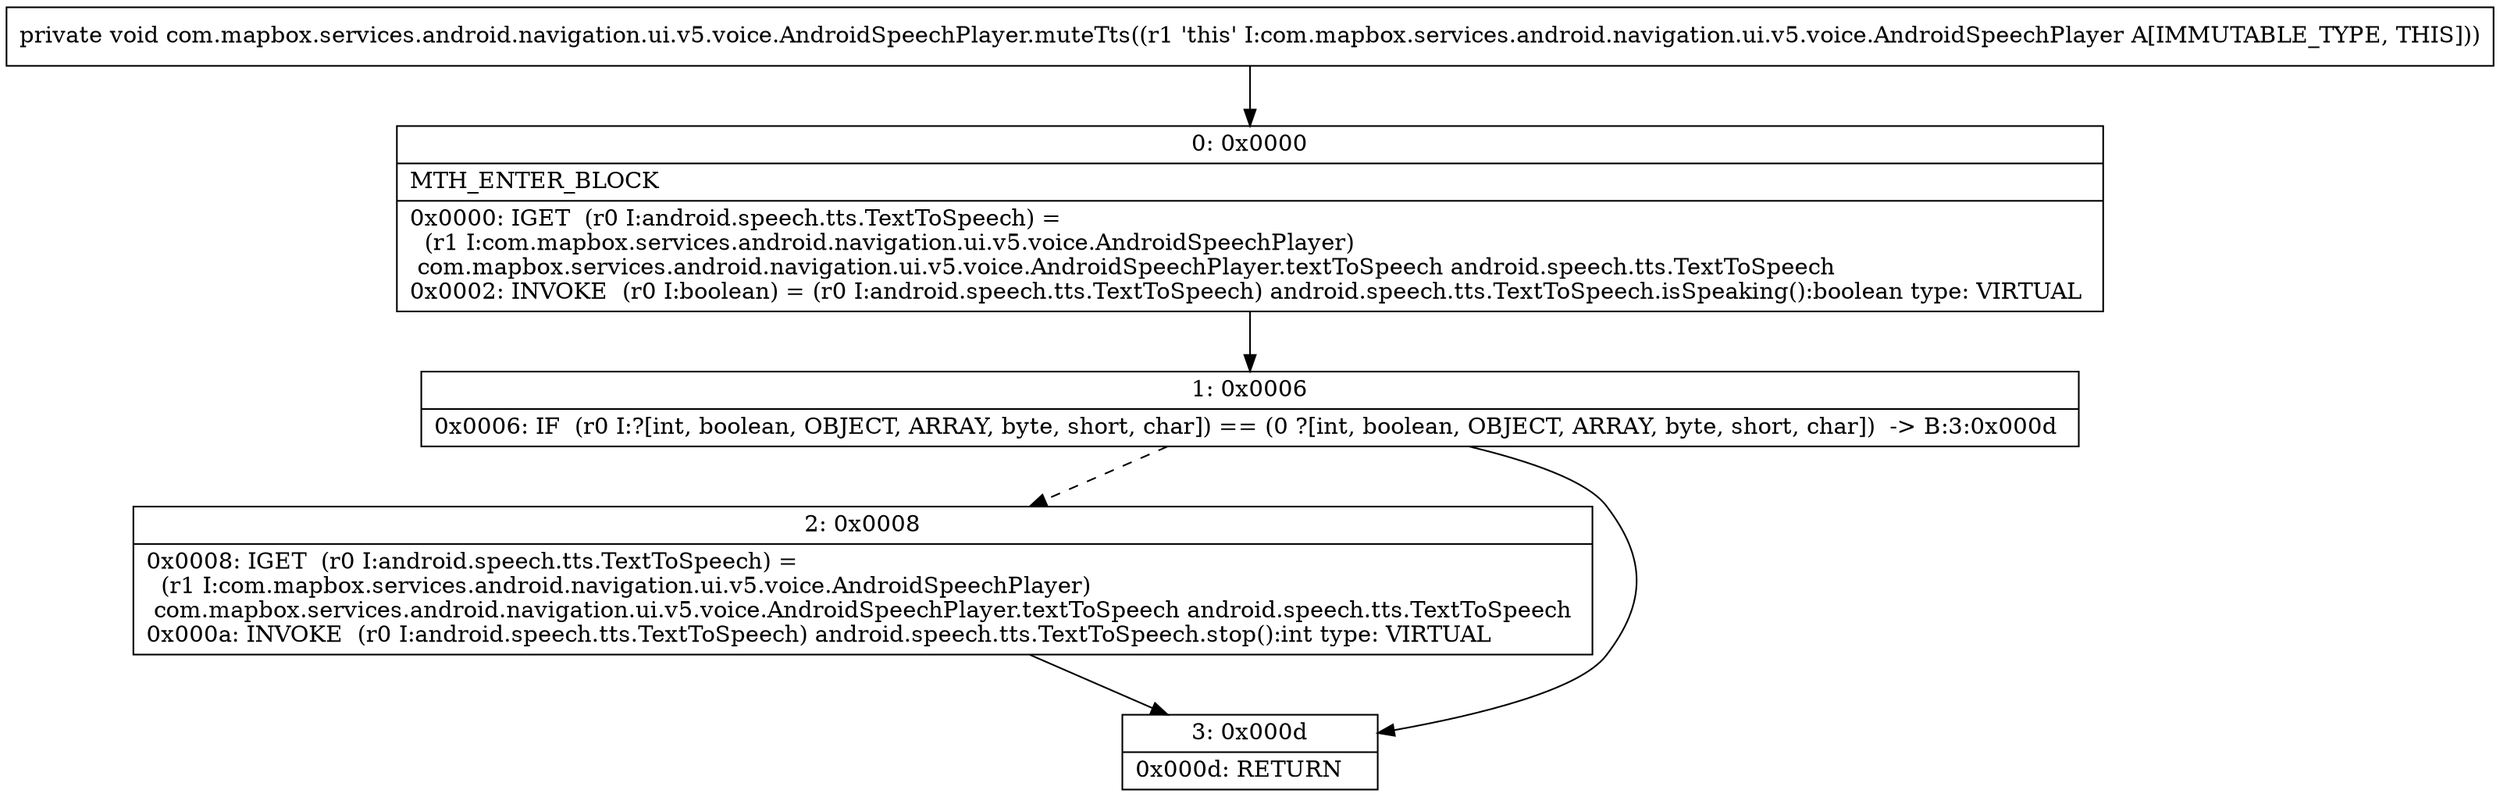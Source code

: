 digraph "CFG forcom.mapbox.services.android.navigation.ui.v5.voice.AndroidSpeechPlayer.muteTts()V" {
Node_0 [shape=record,label="{0\:\ 0x0000|MTH_ENTER_BLOCK\l|0x0000: IGET  (r0 I:android.speech.tts.TextToSpeech) = \l  (r1 I:com.mapbox.services.android.navigation.ui.v5.voice.AndroidSpeechPlayer)\l com.mapbox.services.android.navigation.ui.v5.voice.AndroidSpeechPlayer.textToSpeech android.speech.tts.TextToSpeech \l0x0002: INVOKE  (r0 I:boolean) = (r0 I:android.speech.tts.TextToSpeech) android.speech.tts.TextToSpeech.isSpeaking():boolean type: VIRTUAL \l}"];
Node_1 [shape=record,label="{1\:\ 0x0006|0x0006: IF  (r0 I:?[int, boolean, OBJECT, ARRAY, byte, short, char]) == (0 ?[int, boolean, OBJECT, ARRAY, byte, short, char])  \-\> B:3:0x000d \l}"];
Node_2 [shape=record,label="{2\:\ 0x0008|0x0008: IGET  (r0 I:android.speech.tts.TextToSpeech) = \l  (r1 I:com.mapbox.services.android.navigation.ui.v5.voice.AndroidSpeechPlayer)\l com.mapbox.services.android.navigation.ui.v5.voice.AndroidSpeechPlayer.textToSpeech android.speech.tts.TextToSpeech \l0x000a: INVOKE  (r0 I:android.speech.tts.TextToSpeech) android.speech.tts.TextToSpeech.stop():int type: VIRTUAL \l}"];
Node_3 [shape=record,label="{3\:\ 0x000d|0x000d: RETURN   \l}"];
MethodNode[shape=record,label="{private void com.mapbox.services.android.navigation.ui.v5.voice.AndroidSpeechPlayer.muteTts((r1 'this' I:com.mapbox.services.android.navigation.ui.v5.voice.AndroidSpeechPlayer A[IMMUTABLE_TYPE, THIS])) }"];
MethodNode -> Node_0;
Node_0 -> Node_1;
Node_1 -> Node_2[style=dashed];
Node_1 -> Node_3;
Node_2 -> Node_3;
}

